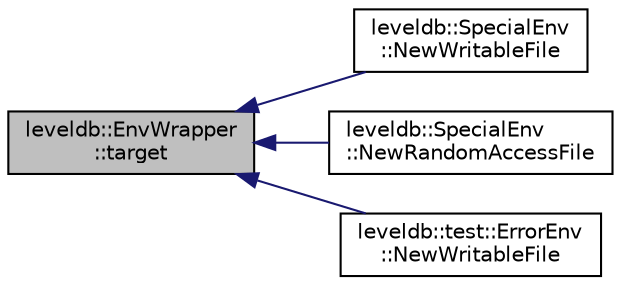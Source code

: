 digraph "leveldb::EnvWrapper::target"
{
  edge [fontname="Helvetica",fontsize="10",labelfontname="Helvetica",labelfontsize="10"];
  node [fontname="Helvetica",fontsize="10",shape=record];
  rankdir="LR";
  Node1 [label="leveldb::EnvWrapper\l::target",height=0.2,width=0.4,color="black", fillcolor="grey75", style="filled" fontcolor="black"];
  Node1 -> Node2 [dir="back",color="midnightblue",fontsize="10",style="solid",fontname="Helvetica"];
  Node2 [label="leveldb::SpecialEnv\l::NewWritableFile",height=0.2,width=0.4,color="black", fillcolor="white", style="filled",URL="$classleveldb_1_1_special_env.html#a2a8b88051ccc5f957321d47af0dae5ed"];
  Node1 -> Node3 [dir="back",color="midnightblue",fontsize="10",style="solid",fontname="Helvetica"];
  Node3 [label="leveldb::SpecialEnv\l::NewRandomAccessFile",height=0.2,width=0.4,color="black", fillcolor="white", style="filled",URL="$classleveldb_1_1_special_env.html#ae04ba2b7b94753d805e316dbda74ec00"];
  Node1 -> Node4 [dir="back",color="midnightblue",fontsize="10",style="solid",fontname="Helvetica"];
  Node4 [label="leveldb::test::ErrorEnv\l::NewWritableFile",height=0.2,width=0.4,color="black", fillcolor="white", style="filled",URL="$classleveldb_1_1test_1_1_error_env.html#a2990be71c7fb9473bd1fa0f8da8fd078"];
}
